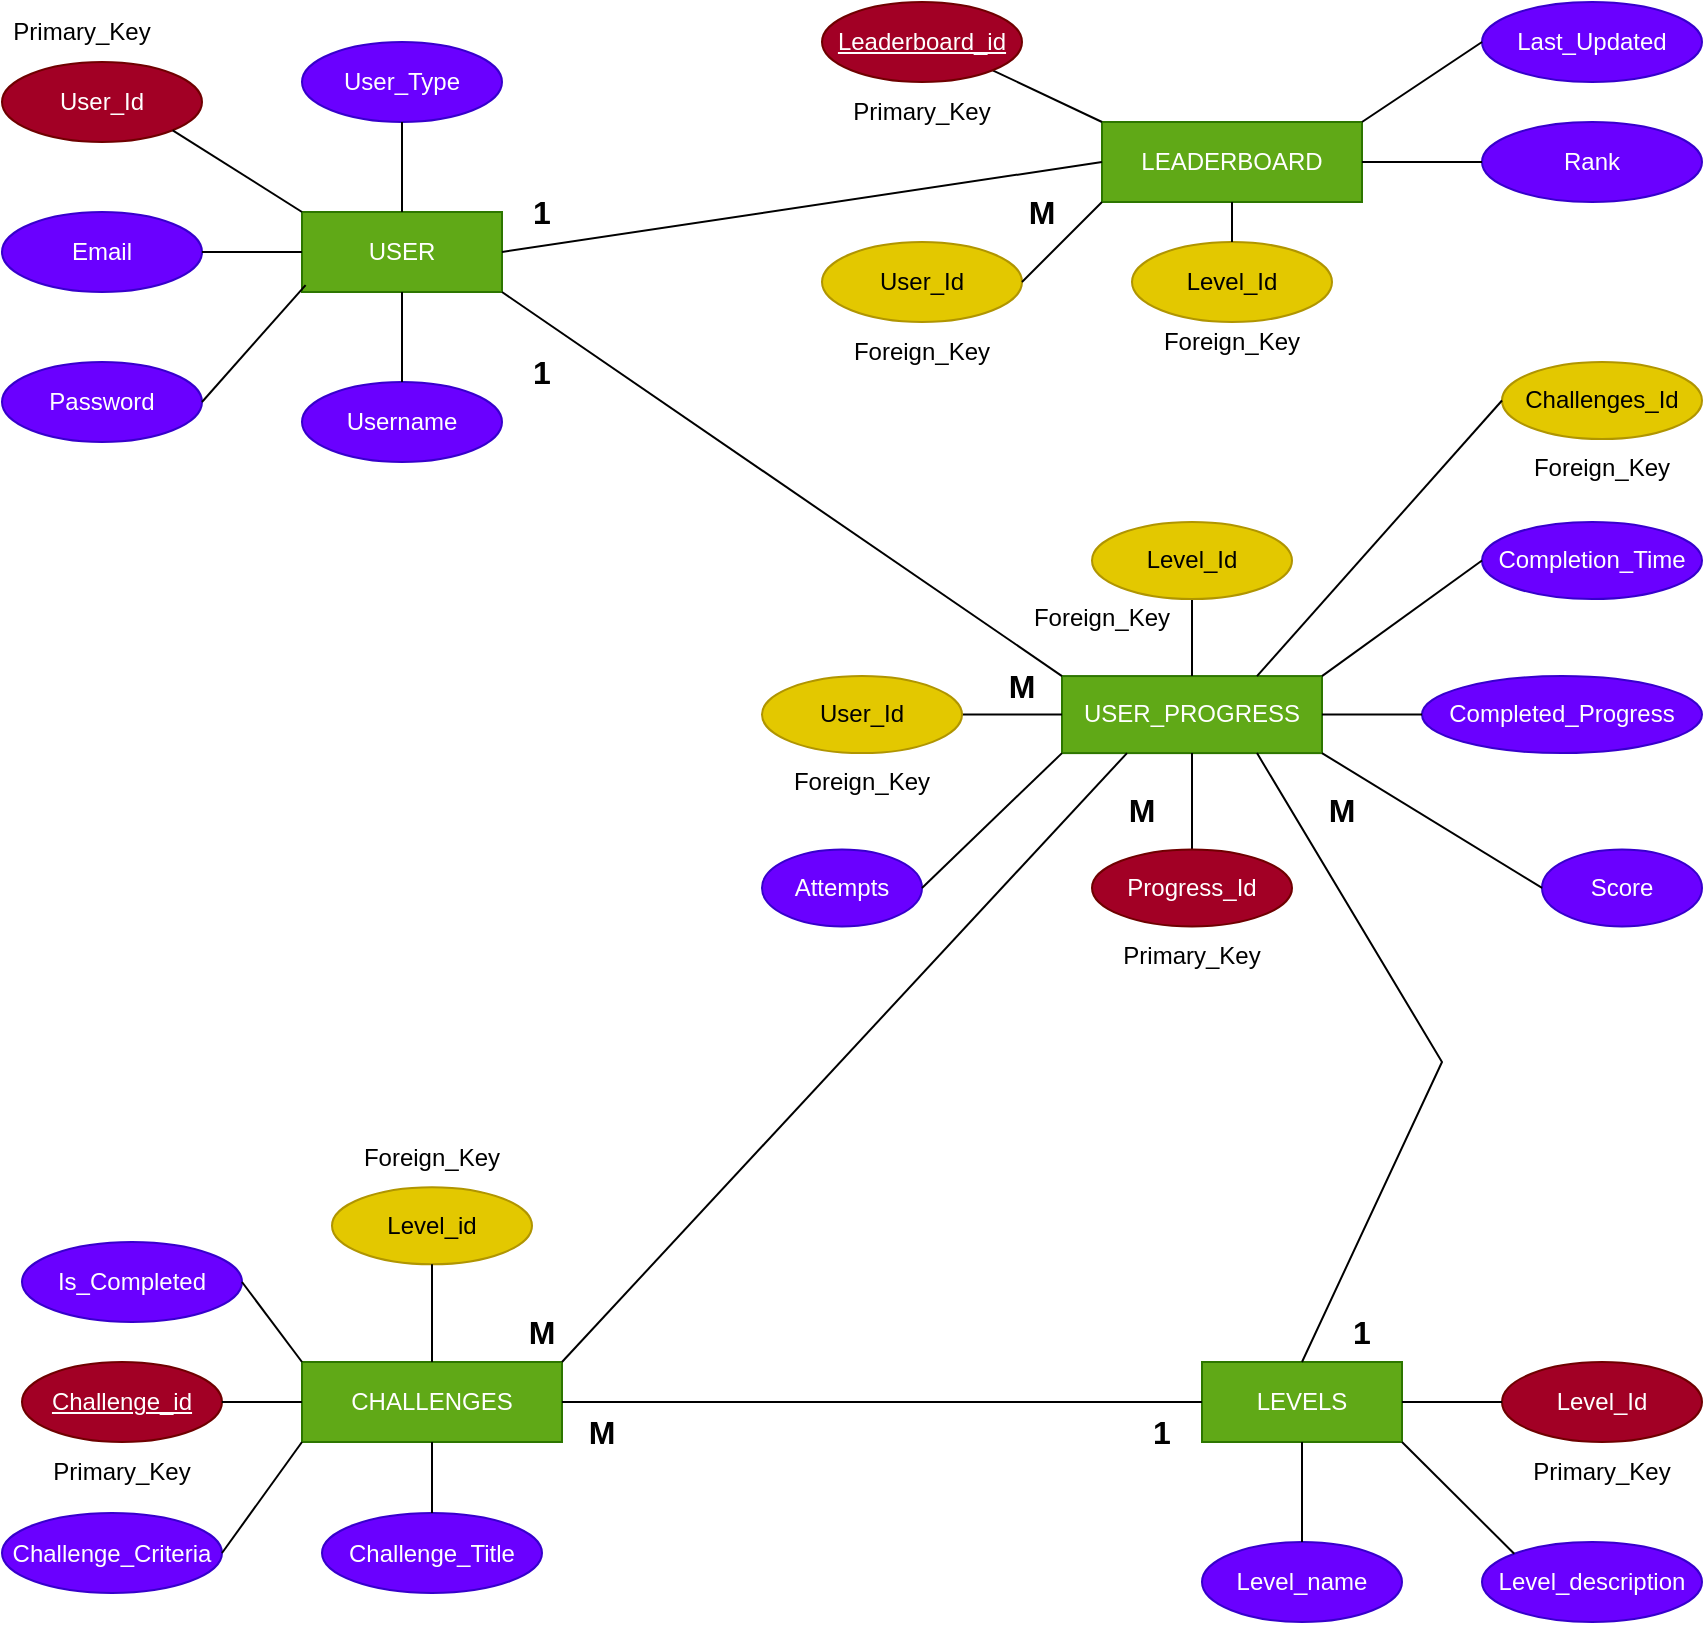 <mxfile version="25.0.1">
  <diagram name="Page-1" id="hvGiVvYuYqNHNNSy1nFW">
    <mxGraphModel dx="237" dy="1013" grid="1" gridSize="10" guides="1" tooltips="1" connect="1" arrows="1" fold="1" page="1" pageScale="1" pageWidth="850" pageHeight="1100" math="0" shadow="0">
      <root>
        <mxCell id="0" />
        <mxCell id="1" parent="0" />
        <mxCell id="EYrDEzTPoMJqkg_l5Wmo-33" value="" style="group" parent="1" vertex="1" connectable="0">
          <mxGeometry x="850" width="250" height="230" as="geometry" />
        </mxCell>
        <mxCell id="wwm1pLuqcNXMslTKSKh7-67" value="USER" style="whiteSpace=wrap;html=1;align=center;fillColor=#60a917;fontColor=#ffffff;strokeColor=#2D7600;" parent="EYrDEzTPoMJqkg_l5Wmo-33" vertex="1">
          <mxGeometry x="150" y="105" width="100" height="40" as="geometry" />
        </mxCell>
        <mxCell id="wwm1pLuqcNXMslTKSKh7-68" value="Email" style="ellipse;whiteSpace=wrap;html=1;align=center;fillColor=#6a00ff;fontColor=#ffffff;strokeColor=#3700CC;" parent="EYrDEzTPoMJqkg_l5Wmo-33" vertex="1">
          <mxGeometry y="105" width="100" height="40" as="geometry" />
        </mxCell>
        <mxCell id="wwm1pLuqcNXMslTKSKh7-72" value="" style="endArrow=none;html=1;rounded=0;entryX=1;entryY=0.5;entryDx=0;entryDy=0;exitX=0;exitY=0.5;exitDx=0;exitDy=0;" parent="EYrDEzTPoMJqkg_l5Wmo-33" source="wwm1pLuqcNXMslTKSKh7-67" target="wwm1pLuqcNXMslTKSKh7-68" edge="1">
          <mxGeometry relative="1" as="geometry">
            <mxPoint x="210" y="130" as="sourcePoint" />
            <mxPoint x="60" y="40" as="targetPoint" />
          </mxGeometry>
        </mxCell>
        <mxCell id="wwm1pLuqcNXMslTKSKh7-73" value="Password" style="ellipse;whiteSpace=wrap;html=1;align=center;fillColor=#6a00ff;fontColor=#ffffff;strokeColor=#3700CC;" parent="EYrDEzTPoMJqkg_l5Wmo-33" vertex="1">
          <mxGeometry y="180" width="100" height="40" as="geometry" />
        </mxCell>
        <mxCell id="wwm1pLuqcNXMslTKSKh7-74" value="" style="endArrow=none;html=1;rounded=0;entryX=1;entryY=0.5;entryDx=0;entryDy=0;exitX=0.018;exitY=0.913;exitDx=0;exitDy=0;exitPerimeter=0;" parent="EYrDEzTPoMJqkg_l5Wmo-33" source="wwm1pLuqcNXMslTKSKh7-67" target="wwm1pLuqcNXMslTKSKh7-73" edge="1">
          <mxGeometry relative="1" as="geometry">
            <mxPoint x="150" y="200" as="sourcePoint" />
            <mxPoint x="60" y="115" as="targetPoint" />
          </mxGeometry>
        </mxCell>
        <mxCell id="wwm1pLuqcNXMslTKSKh7-79" value="User_Type" style="ellipse;whiteSpace=wrap;html=1;align=center;fillColor=#6a00ff;fontColor=#ffffff;strokeColor=#3700CC;" parent="EYrDEzTPoMJqkg_l5Wmo-33" vertex="1">
          <mxGeometry x="150" y="20" width="100" height="40" as="geometry" />
        </mxCell>
        <mxCell id="wwm1pLuqcNXMslTKSKh7-80" value="Username" style="ellipse;whiteSpace=wrap;html=1;align=center;fillColor=#6a00ff;fontColor=#ffffff;strokeColor=#3700CC;" parent="EYrDEzTPoMJqkg_l5Wmo-33" vertex="1">
          <mxGeometry x="150" y="190" width="100" height="40" as="geometry" />
        </mxCell>
        <mxCell id="wwm1pLuqcNXMslTKSKh7-81" value="" style="endArrow=none;html=1;rounded=0;entryX=0.5;entryY=0;entryDx=0;entryDy=0;exitX=0.5;exitY=1;exitDx=0;exitDy=0;" parent="EYrDEzTPoMJqkg_l5Wmo-33" source="wwm1pLuqcNXMslTKSKh7-67" target="wwm1pLuqcNXMslTKSKh7-80" edge="1">
          <mxGeometry relative="1" as="geometry">
            <mxPoint x="162" y="152" as="sourcePoint" />
            <mxPoint x="110" y="210" as="targetPoint" />
          </mxGeometry>
        </mxCell>
        <mxCell id="wwm1pLuqcNXMslTKSKh7-82" value="" style="endArrow=none;html=1;rounded=0;exitX=0.5;exitY=1;exitDx=0;exitDy=0;entryX=0.5;entryY=0;entryDx=0;entryDy=0;" parent="EYrDEzTPoMJqkg_l5Wmo-33" source="wwm1pLuqcNXMslTKSKh7-79" target="wwm1pLuqcNXMslTKSKh7-67" edge="1">
          <mxGeometry relative="1" as="geometry">
            <mxPoint x="210" y="155" as="sourcePoint" />
            <mxPoint x="200" y="90" as="targetPoint" />
          </mxGeometry>
        </mxCell>
        <mxCell id="wwm1pLuqcNXMslTKSKh7-83" value="User_Id" style="ellipse;whiteSpace=wrap;html=1;align=center;fillColor=#a20025;fontColor=#ffffff;strokeColor=#6F0000;" parent="EYrDEzTPoMJqkg_l5Wmo-33" vertex="1">
          <mxGeometry y="30" width="100" height="40" as="geometry" />
        </mxCell>
        <mxCell id="wwm1pLuqcNXMslTKSKh7-84" value="" style="endArrow=none;html=1;rounded=0;exitX=1;exitY=1;exitDx=0;exitDy=0;entryX=0;entryY=0;entryDx=0;entryDy=0;" parent="EYrDEzTPoMJqkg_l5Wmo-33" source="wwm1pLuqcNXMslTKSKh7-83" target="wwm1pLuqcNXMslTKSKh7-67" edge="1">
          <mxGeometry relative="1" as="geometry">
            <mxPoint x="210" y="70" as="sourcePoint" />
            <mxPoint x="210" y="115" as="targetPoint" />
          </mxGeometry>
        </mxCell>
        <mxCell id="wwm1pLuqcNXMslTKSKh7-85" value="Primary_Key" style="text;html=1;align=center;verticalAlign=middle;whiteSpace=wrap;rounded=0;" parent="EYrDEzTPoMJqkg_l5Wmo-33" vertex="1">
          <mxGeometry width="80" height="30" as="geometry" />
        </mxCell>
        <mxCell id="EYrDEzTPoMJqkg_l5Wmo-34" value="" style="group" parent="1" vertex="1" connectable="0">
          <mxGeometry x="1450" y="580" width="250" height="230" as="geometry" />
        </mxCell>
        <mxCell id="wwm1pLuqcNXMslTKSKh7-86" value="LEVELS" style="whiteSpace=wrap;html=1;align=center;fillColor=#60a917;fontColor=#ffffff;strokeColor=#2D7600;" parent="EYrDEzTPoMJqkg_l5Wmo-34" vertex="1">
          <mxGeometry y="100" width="100" height="40" as="geometry" />
        </mxCell>
        <mxCell id="wwm1pLuqcNXMslTKSKh7-89" value="Level_Id" style="ellipse;whiteSpace=wrap;html=1;align=center;fillColor=#a20025;fontColor=#ffffff;strokeColor=#6F0000;" parent="EYrDEzTPoMJqkg_l5Wmo-34" vertex="1">
          <mxGeometry x="150" y="100" width="100" height="40" as="geometry" />
        </mxCell>
        <mxCell id="wwm1pLuqcNXMslTKSKh7-90" value="Primary_Key" style="text;html=1;align=center;verticalAlign=middle;whiteSpace=wrap;rounded=0;" parent="EYrDEzTPoMJqkg_l5Wmo-34" vertex="1">
          <mxGeometry x="160" y="140" width="80" height="30" as="geometry" />
        </mxCell>
        <mxCell id="wwm1pLuqcNXMslTKSKh7-91" value="" style="endArrow=none;html=1;rounded=0;exitX=0;exitY=0.5;exitDx=0;exitDy=0;" parent="EYrDEzTPoMJqkg_l5Wmo-34" source="wwm1pLuqcNXMslTKSKh7-89" target="wwm1pLuqcNXMslTKSKh7-86" edge="1">
          <mxGeometry relative="1" as="geometry">
            <mxPoint x="-160" y="70" as="sourcePoint" />
            <mxPoint x="-160" y="115" as="targetPoint" />
          </mxGeometry>
        </mxCell>
        <mxCell id="wwm1pLuqcNXMslTKSKh7-92" value="Level_name" style="ellipse;whiteSpace=wrap;html=1;align=center;fillColor=#6a00ff;fontColor=#ffffff;strokeColor=#3700CC;" parent="EYrDEzTPoMJqkg_l5Wmo-34" vertex="1">
          <mxGeometry y="190" width="100" height="40" as="geometry" />
        </mxCell>
        <mxCell id="wwm1pLuqcNXMslTKSKh7-93" value="" style="endArrow=none;html=1;rounded=0;exitX=0.5;exitY=1;exitDx=0;exitDy=0;" parent="EYrDEzTPoMJqkg_l5Wmo-34" source="wwm1pLuqcNXMslTKSKh7-86" target="wwm1pLuqcNXMslTKSKh7-92" edge="1">
          <mxGeometry relative="1" as="geometry">
            <mxPoint x="-160" y="155" as="sourcePoint" />
            <mxPoint x="-160" y="200" as="targetPoint" />
          </mxGeometry>
        </mxCell>
        <mxCell id="wwm1pLuqcNXMslTKSKh7-96" value="Level_description" style="ellipse;whiteSpace=wrap;html=1;align=center;fillColor=#6a00ff;fontColor=#ffffff;strokeColor=#3700CC;" parent="EYrDEzTPoMJqkg_l5Wmo-34" vertex="1">
          <mxGeometry x="140" y="190" width="110" height="40" as="geometry" />
        </mxCell>
        <mxCell id="wwm1pLuqcNXMslTKSKh7-97" value="" style="endArrow=none;html=1;rounded=0;exitX=1;exitY=1;exitDx=0;exitDy=0;entryX=0;entryY=0;entryDx=0;entryDy=0;" parent="EYrDEzTPoMJqkg_l5Wmo-34" source="wwm1pLuqcNXMslTKSKh7-86" target="wwm1pLuqcNXMslTKSKh7-96" edge="1">
          <mxGeometry relative="1" as="geometry">
            <mxPoint x="60" y="155" as="sourcePoint" />
            <mxPoint x="60" y="200" as="targetPoint" />
          </mxGeometry>
        </mxCell>
        <mxCell id="EYrDEzTPoMJqkg_l5Wmo-94" value="&lt;font style=&quot;font-size: 16px;&quot;&gt;&lt;b&gt;1&lt;/b&gt;&lt;/font&gt;" style="text;html=1;align=center;verticalAlign=middle;whiteSpace=wrap;rounded=0;" parent="EYrDEzTPoMJqkg_l5Wmo-34" vertex="1">
          <mxGeometry x="70" y="70" width="20" height="30" as="geometry" />
        </mxCell>
        <mxCell id="EYrDEzTPoMJqkg_l5Wmo-35" value="" style="group" parent="1" vertex="1" connectable="0">
          <mxGeometry x="1230" y="260" width="470" height="260" as="geometry" />
        </mxCell>
        <mxCell id="wwm1pLuqcNXMslTKSKh7-98" value="USER_PROGRESS" style="whiteSpace=wrap;html=1;align=center;fillColor=#60a917;fontColor=#ffffff;strokeColor=#2D7600;" parent="EYrDEzTPoMJqkg_l5Wmo-35" vertex="1">
          <mxGeometry x="150" y="77.037" width="130" height="38.519" as="geometry" />
        </mxCell>
        <mxCell id="wwm1pLuqcNXMslTKSKh7-100" value="" style="endArrow=none;html=1;rounded=0;exitX=0.5;exitY=0;exitDx=0;exitDy=0;entryX=0.5;entryY=1;entryDx=0;entryDy=0;" parent="EYrDEzTPoMJqkg_l5Wmo-35" source="wwm1pLuqcNXMslTKSKh7-99" target="wwm1pLuqcNXMslTKSKh7-98" edge="1">
          <mxGeometry relative="1" as="geometry">
            <mxPoint x="95" y="-140.593" as="sourcePoint" />
            <mxPoint x="160" y="-101.111" as="targetPoint" />
          </mxGeometry>
        </mxCell>
        <mxCell id="wwm1pLuqcNXMslTKSKh7-105" value="" style="endArrow=none;html=1;rounded=0;exitX=0;exitY=0.5;exitDx=0;exitDy=0;entryX=1;entryY=0.5;entryDx=0;entryDy=0;" parent="EYrDEzTPoMJqkg_l5Wmo-35" source="wwm1pLuqcNXMslTKSKh7-98" target="wwm1pLuqcNXMslTKSKh7-103" edge="1">
          <mxGeometry relative="1" as="geometry">
            <mxPoint x="325" y="202.222" as="sourcePoint" />
            <mxPoint x="325" y="134.815" as="targetPoint" />
          </mxGeometry>
        </mxCell>
        <mxCell id="wwm1pLuqcNXMslTKSKh7-106" value="" style="endArrow=none;html=1;rounded=0;exitX=0.5;exitY=0;exitDx=0;exitDy=0;entryX=0.5;entryY=1;entryDx=0;entryDy=0;" parent="EYrDEzTPoMJqkg_l5Wmo-35" source="wwm1pLuqcNXMslTKSKh7-98" target="wwm1pLuqcNXMslTKSKh7-104" edge="1">
          <mxGeometry relative="1" as="geometry">
            <mxPoint x="335" y="211.852" as="sourcePoint" />
            <mxPoint x="335" y="144.444" as="targetPoint" />
          </mxGeometry>
        </mxCell>
        <mxCell id="wwm1pLuqcNXMslTKSKh7-109" value="Completed_Progress" style="ellipse;whiteSpace=wrap;html=1;align=center;fillColor=#6a00ff;fontColor=#ffffff;strokeColor=#3700CC;" parent="EYrDEzTPoMJqkg_l5Wmo-35" vertex="1">
          <mxGeometry x="330" y="77.037" width="140" height="38.519" as="geometry" />
        </mxCell>
        <mxCell id="wwm1pLuqcNXMslTKSKh7-110" value="" style="endArrow=none;html=1;rounded=0;entryX=0;entryY=0.5;entryDx=0;entryDy=0;exitX=1;exitY=0.5;exitDx=0;exitDy=0;" parent="EYrDEzTPoMJqkg_l5Wmo-35" source="wwm1pLuqcNXMslTKSKh7-98" target="wwm1pLuqcNXMslTKSKh7-109" edge="1">
          <mxGeometry relative="1" as="geometry">
            <mxPoint x="460" y="110.741" as="sourcePoint" />
            <mxPoint x="370" y="173.333" as="targetPoint" />
          </mxGeometry>
        </mxCell>
        <mxCell id="wwm1pLuqcNXMslTKSKh7-111" value="Score" style="ellipse;whiteSpace=wrap;html=1;align=center;fillColor=#6a00ff;fontColor=#ffffff;strokeColor=#3700CC;" parent="EYrDEzTPoMJqkg_l5Wmo-35" vertex="1">
          <mxGeometry x="390" y="163.704" width="80" height="38.519" as="geometry" />
        </mxCell>
        <mxCell id="wwm1pLuqcNXMslTKSKh7-112" value="" style="endArrow=none;html=1;rounded=0;entryX=0;entryY=0.5;entryDx=0;entryDy=0;exitX=1;exitY=1;exitDx=0;exitDy=0;" parent="EYrDEzTPoMJqkg_l5Wmo-35" source="wwm1pLuqcNXMslTKSKh7-98" target="wwm1pLuqcNXMslTKSKh7-111" edge="1">
          <mxGeometry relative="1" as="geometry">
            <mxPoint x="390" y="115.556" as="sourcePoint" />
            <mxPoint x="450" y="115.556" as="targetPoint" />
          </mxGeometry>
        </mxCell>
        <mxCell id="wwm1pLuqcNXMslTKSKh7-113" value="Attempts" style="ellipse;whiteSpace=wrap;html=1;align=center;fillColor=#6a00ff;fontColor=#ffffff;strokeColor=#3700CC;" parent="EYrDEzTPoMJqkg_l5Wmo-35" vertex="1">
          <mxGeometry y="163.704" width="80" height="38.519" as="geometry" />
        </mxCell>
        <mxCell id="wwm1pLuqcNXMslTKSKh7-114" value="" style="endArrow=none;html=1;rounded=0;entryX=0;entryY=1;entryDx=0;entryDy=0;exitX=1;exitY=0.5;exitDx=0;exitDy=0;" parent="EYrDEzTPoMJqkg_l5Wmo-35" source="wwm1pLuqcNXMslTKSKh7-113" target="wwm1pLuqcNXMslTKSKh7-98" edge="1">
          <mxGeometry relative="1" as="geometry">
            <mxPoint x="390" y="134.815" as="sourcePoint" />
            <mxPoint x="450" y="221.481" as="targetPoint" />
          </mxGeometry>
        </mxCell>
        <mxCell id="wwm1pLuqcNXMslTKSKh7-116" value="Completion_Time" style="ellipse;whiteSpace=wrap;html=1;align=center;fillColor=#6a00ff;fontColor=#ffffff;strokeColor=#3700CC;" parent="EYrDEzTPoMJqkg_l5Wmo-35" vertex="1">
          <mxGeometry x="360" width="110" height="38.519" as="geometry" />
        </mxCell>
        <mxCell id="wwm1pLuqcNXMslTKSKh7-117" value="" style="endArrow=none;html=1;rounded=0;entryX=1;entryY=0;entryDx=0;entryDy=0;exitX=0;exitY=0.5;exitDx=0;exitDy=0;" parent="EYrDEzTPoMJqkg_l5Wmo-35" source="wwm1pLuqcNXMslTKSKh7-116" target="wwm1pLuqcNXMslTKSKh7-98" edge="1">
          <mxGeometry relative="1" as="geometry">
            <mxPoint x="390" y="134.815" as="sourcePoint" />
            <mxPoint x="430" y="221.481" as="targetPoint" />
          </mxGeometry>
        </mxCell>
        <mxCell id="wwm1pLuqcNXMslTKSKh7-119" value="" style="group" parent="EYrDEzTPoMJqkg_l5Wmo-35" vertex="1" connectable="0">
          <mxGeometry y="77.037" width="100" height="67.407" as="geometry" />
        </mxCell>
        <mxCell id="wwm1pLuqcNXMslTKSKh7-103" value="User_Id" style="ellipse;whiteSpace=wrap;html=1;align=center;fillColor=#e3c800;fontColor=#000000;strokeColor=#B09500;" parent="wwm1pLuqcNXMslTKSKh7-119" vertex="1">
          <mxGeometry width="100" height="38.519" as="geometry" />
        </mxCell>
        <mxCell id="wwm1pLuqcNXMslTKSKh7-107" value="Foreign_Key" style="text;html=1;align=center;verticalAlign=middle;whiteSpace=wrap;rounded=0;" parent="wwm1pLuqcNXMslTKSKh7-119" vertex="1">
          <mxGeometry x="10" y="38.519" width="80" height="28.889" as="geometry" />
        </mxCell>
        <mxCell id="EYrDEzTPoMJqkg_l5Wmo-59" value="" style="group" parent="EYrDEzTPoMJqkg_l5Wmo-35" vertex="1" connectable="0">
          <mxGeometry x="165" y="163.704" width="100" height="67.407" as="geometry" />
        </mxCell>
        <mxCell id="wwm1pLuqcNXMslTKSKh7-99" value="Progress_Id" style="ellipse;whiteSpace=wrap;html=1;align=center;fillColor=#a20025;fontColor=#ffffff;strokeColor=#6F0000;" parent="EYrDEzTPoMJqkg_l5Wmo-59" vertex="1">
          <mxGeometry width="100" height="38.519" as="geometry" />
        </mxCell>
        <mxCell id="wwm1pLuqcNXMslTKSKh7-128" value="Primary_Key" style="text;html=1;align=center;verticalAlign=middle;whiteSpace=wrap;rounded=0;" parent="EYrDEzTPoMJqkg_l5Wmo-59" vertex="1">
          <mxGeometry x="10" y="38.519" width="80" height="28.889" as="geometry" />
        </mxCell>
        <mxCell id="wwm1pLuqcNXMslTKSKh7-104" value="Level_Id" style="ellipse;whiteSpace=wrap;html=1;align=center;fillColor=#e3c800;fontColor=#000000;strokeColor=#B09500;" parent="EYrDEzTPoMJqkg_l5Wmo-35" vertex="1">
          <mxGeometry x="165" width="100" height="38.519" as="geometry" />
        </mxCell>
        <mxCell id="wwm1pLuqcNXMslTKSKh7-108" value="Foreign_Key" style="text;html=1;align=center;verticalAlign=middle;whiteSpace=wrap;rounded=0;" parent="EYrDEzTPoMJqkg_l5Wmo-35" vertex="1">
          <mxGeometry x="130" y="38.519" width="80" height="19.259" as="geometry" />
        </mxCell>
        <mxCell id="EYrDEzTPoMJqkg_l5Wmo-87" value="&lt;font style=&quot;font-size: 16px;&quot;&gt;&lt;b&gt;M&lt;/b&gt;&lt;/font&gt;" style="text;html=1;align=center;verticalAlign=middle;whiteSpace=wrap;rounded=0;" parent="EYrDEzTPoMJqkg_l5Wmo-35" vertex="1">
          <mxGeometry x="120" y="67.407" width="20" height="28.889" as="geometry" />
        </mxCell>
        <mxCell id="EYrDEzTPoMJqkg_l5Wmo-93" value="&lt;font style=&quot;font-size: 16px;&quot;&gt;&lt;b&gt;M&lt;/b&gt;&lt;/font&gt;" style="text;html=1;align=center;verticalAlign=middle;whiteSpace=wrap;rounded=0;" parent="EYrDEzTPoMJqkg_l5Wmo-35" vertex="1">
          <mxGeometry x="280" y="129.997" width="20" height="28.889" as="geometry" />
        </mxCell>
        <mxCell id="EYrDEzTPoMJqkg_l5Wmo-119" value="&lt;font style=&quot;font-size: 16px;&quot;&gt;&lt;b&gt;M&lt;/b&gt;&lt;/font&gt;" style="text;html=1;align=center;verticalAlign=middle;whiteSpace=wrap;rounded=0;" parent="EYrDEzTPoMJqkg_l5Wmo-35" vertex="1">
          <mxGeometry x="180" y="129.997" width="20" height="28.889" as="geometry" />
        </mxCell>
        <mxCell id="EYrDEzTPoMJqkg_l5Wmo-36" value="" style="group" parent="1" vertex="1" connectable="0">
          <mxGeometry x="1260" width="440" height="247.404" as="geometry" />
        </mxCell>
        <mxCell id="wwm1pLuqcNXMslTKSKh7-124" value="LEADERBOARD" style="whiteSpace=wrap;html=1;align=center;fillColor=#60a917;fontColor=#ffffff;strokeColor=#2D7600;" parent="EYrDEzTPoMJqkg_l5Wmo-36" vertex="1">
          <mxGeometry x="140" y="60" width="130" height="40" as="geometry" />
        </mxCell>
        <mxCell id="wwm1pLuqcNXMslTKSKh7-126" value="" style="endArrow=none;html=1;rounded=0;exitX=0;exitY=0;exitDx=0;exitDy=0;entryX=1;entryY=1;entryDx=0;entryDy=0;" parent="EYrDEzTPoMJqkg_l5Wmo-36" source="wwm1pLuqcNXMslTKSKh7-124" target="wwm1pLuqcNXMslTKSKh7-127" edge="1">
          <mxGeometry relative="1" as="geometry">
            <mxPoint x="180" y="-180" as="sourcePoint" />
            <mxPoint x="100" y="80" as="targetPoint" />
          </mxGeometry>
        </mxCell>
        <mxCell id="EYrDEzTPoMJqkg_l5Wmo-1" value="" style="group" parent="EYrDEzTPoMJqkg_l5Wmo-36" vertex="1" connectable="0">
          <mxGeometry y="120" width="100" height="71" as="geometry" />
        </mxCell>
        <mxCell id="EYrDEzTPoMJqkg_l5Wmo-2" value="User_Id" style="ellipse;whiteSpace=wrap;html=1;align=center;fillColor=#e3c800;fontColor=#000000;strokeColor=#B09500;" parent="EYrDEzTPoMJqkg_l5Wmo-1" vertex="1">
          <mxGeometry width="100" height="40" as="geometry" />
        </mxCell>
        <mxCell id="EYrDEzTPoMJqkg_l5Wmo-3" value="Foreign_Key" style="text;html=1;align=center;verticalAlign=middle;whiteSpace=wrap;rounded=0;" parent="EYrDEzTPoMJqkg_l5Wmo-1" vertex="1">
          <mxGeometry x="10" y="40" width="80" height="30" as="geometry" />
        </mxCell>
        <mxCell id="EYrDEzTPoMJqkg_l5Wmo-4" value="" style="group" parent="EYrDEzTPoMJqkg_l5Wmo-36" vertex="1" connectable="0">
          <mxGeometry x="155" y="120" width="100" height="60" as="geometry" />
        </mxCell>
        <mxCell id="EYrDEzTPoMJqkg_l5Wmo-5" value="Level_Id" style="ellipse;whiteSpace=wrap;html=1;align=center;fillColor=#e3c800;fontColor=#000000;strokeColor=#B09500;" parent="EYrDEzTPoMJqkg_l5Wmo-4" vertex="1">
          <mxGeometry width="100" height="40" as="geometry" />
        </mxCell>
        <mxCell id="EYrDEzTPoMJqkg_l5Wmo-6" value="Foreign_Key" style="text;html=1;align=center;verticalAlign=middle;whiteSpace=wrap;rounded=0;" parent="EYrDEzTPoMJqkg_l5Wmo-4" vertex="1">
          <mxGeometry x="10" y="40" width="80" height="20" as="geometry" />
        </mxCell>
        <mxCell id="EYrDEzTPoMJqkg_l5Wmo-7" value="" style="endArrow=none;html=1;rounded=0;entryX=1;entryY=0.5;entryDx=0;entryDy=0;exitX=0;exitY=1;exitDx=0;exitDy=0;" parent="EYrDEzTPoMJqkg_l5Wmo-36" source="wwm1pLuqcNXMslTKSKh7-124" target="EYrDEzTPoMJqkg_l5Wmo-2" edge="1">
          <mxGeometry relative="1" as="geometry">
            <mxPoint x="130" y="110" as="sourcePoint" />
            <mxPoint x="110" y="90" as="targetPoint" />
          </mxGeometry>
        </mxCell>
        <mxCell id="EYrDEzTPoMJqkg_l5Wmo-8" value="" style="endArrow=none;html=1;rounded=0;entryX=0.5;entryY=0;entryDx=0;entryDy=0;exitX=0.5;exitY=1;exitDx=0;exitDy=0;" parent="EYrDEzTPoMJqkg_l5Wmo-36" source="wwm1pLuqcNXMslTKSKh7-124" target="EYrDEzTPoMJqkg_l5Wmo-5" edge="1">
          <mxGeometry relative="1" as="geometry">
            <mxPoint x="150" y="110" as="sourcePoint" />
            <mxPoint x="110" y="180" as="targetPoint" />
          </mxGeometry>
        </mxCell>
        <mxCell id="EYrDEzTPoMJqkg_l5Wmo-13" value="Rank" style="ellipse;whiteSpace=wrap;html=1;align=center;fillColor=#6a00ff;fontColor=#ffffff;strokeColor=#3700CC;" parent="EYrDEzTPoMJqkg_l5Wmo-36" vertex="1">
          <mxGeometry x="330" y="60" width="110" height="40" as="geometry" />
        </mxCell>
        <mxCell id="EYrDEzTPoMJqkg_l5Wmo-14" value="" style="endArrow=none;html=1;rounded=0;exitX=1;exitY=0.5;exitDx=0;exitDy=0;" parent="EYrDEzTPoMJqkg_l5Wmo-36" source="wwm1pLuqcNXMslTKSKh7-124" target="EYrDEzTPoMJqkg_l5Wmo-13" edge="1">
          <mxGeometry relative="1" as="geometry">
            <mxPoint x="280" y="110" as="sourcePoint" />
            <mxPoint x="310" y="180" as="targetPoint" />
          </mxGeometry>
        </mxCell>
        <mxCell id="EYrDEzTPoMJqkg_l5Wmo-15" value="Last_Updated" style="ellipse;whiteSpace=wrap;html=1;align=center;fillColor=#6a00ff;fontColor=#ffffff;strokeColor=#3700CC;" parent="EYrDEzTPoMJqkg_l5Wmo-36" vertex="1">
          <mxGeometry x="330" width="110" height="40" as="geometry" />
        </mxCell>
        <mxCell id="EYrDEzTPoMJqkg_l5Wmo-16" value="" style="endArrow=none;html=1;rounded=0;exitX=1;exitY=0;exitDx=0;exitDy=0;entryX=0;entryY=0.5;entryDx=0;entryDy=0;" parent="EYrDEzTPoMJqkg_l5Wmo-36" source="wwm1pLuqcNXMslTKSKh7-124" target="EYrDEzTPoMJqkg_l5Wmo-15" edge="1">
          <mxGeometry relative="1" as="geometry">
            <mxPoint x="280" y="90" as="sourcePoint" />
            <mxPoint x="340" y="90" as="targetPoint" />
          </mxGeometry>
        </mxCell>
        <mxCell id="EYrDEzTPoMJqkg_l5Wmo-18" value="" style="group" parent="EYrDEzTPoMJqkg_l5Wmo-36" vertex="1" connectable="0">
          <mxGeometry width="100" height="70" as="geometry" />
        </mxCell>
        <mxCell id="wwm1pLuqcNXMslTKSKh7-102" value="Primary_Key" style="text;html=1;align=center;verticalAlign=middle;whiteSpace=wrap;rounded=0;" parent="EYrDEzTPoMJqkg_l5Wmo-18" vertex="1">
          <mxGeometry x="10" y="40" width="80" height="30" as="geometry" />
        </mxCell>
        <mxCell id="wwm1pLuqcNXMslTKSKh7-127" value="Leaderboard_id" style="ellipse;whiteSpace=wrap;html=1;align=center;fontStyle=4;fillColor=#a20025;fontColor=#ffffff;strokeColor=#6F0000;" parent="EYrDEzTPoMJqkg_l5Wmo-18" vertex="1">
          <mxGeometry width="100" height="40" as="geometry" />
        </mxCell>
        <mxCell id="EYrDEzTPoMJqkg_l5Wmo-57" value="&lt;font style=&quot;font-size: 16px;&quot;&gt;&lt;b&gt;M&lt;/b&gt;&lt;/font&gt;" style="text;html=1;align=center;verticalAlign=middle;whiteSpace=wrap;rounded=0;" parent="EYrDEzTPoMJqkg_l5Wmo-36" vertex="1">
          <mxGeometry x="100" y="90" width="20" height="30" as="geometry" />
        </mxCell>
        <mxCell id="7Y1GqmX4WYIJ2UcOA5Qt-6" value="" style="group" vertex="1" connectable="0" parent="EYrDEzTPoMJqkg_l5Wmo-36">
          <mxGeometry x="340" y="179.997" width="100" height="67.407" as="geometry" />
        </mxCell>
        <mxCell id="7Y1GqmX4WYIJ2UcOA5Qt-7" value="Challenges_Id" style="ellipse;whiteSpace=wrap;html=1;align=center;fillColor=#e3c800;fontColor=#000000;strokeColor=#B09500;" vertex="1" parent="7Y1GqmX4WYIJ2UcOA5Qt-6">
          <mxGeometry width="100" height="38.519" as="geometry" />
        </mxCell>
        <mxCell id="7Y1GqmX4WYIJ2UcOA5Qt-8" value="Foreign_Key" style="text;html=1;align=center;verticalAlign=middle;whiteSpace=wrap;rounded=0;" vertex="1" parent="7Y1GqmX4WYIJ2UcOA5Qt-6">
          <mxGeometry x="10" y="38.519" width="80" height="28.889" as="geometry" />
        </mxCell>
        <mxCell id="EYrDEzTPoMJqkg_l5Wmo-37" value="" style="group" parent="1" vertex="1" connectable="0">
          <mxGeometry x="850" y="620" width="280" height="175.5" as="geometry" />
        </mxCell>
        <mxCell id="EYrDEzTPoMJqkg_l5Wmo-17" value="CHALLENGES" style="whiteSpace=wrap;html=1;align=center;fillColor=#60a917;fontColor=#ffffff;strokeColor=#2D7600;" parent="EYrDEzTPoMJqkg_l5Wmo-37" vertex="1">
          <mxGeometry x="150" y="60" width="130" height="40" as="geometry" />
        </mxCell>
        <mxCell id="EYrDEzTPoMJqkg_l5Wmo-19" value="" style="group" parent="EYrDEzTPoMJqkg_l5Wmo-37" vertex="1" connectable="0">
          <mxGeometry x="10" y="60" width="100" height="70" as="geometry" />
        </mxCell>
        <mxCell id="EYrDEzTPoMJqkg_l5Wmo-20" value="Primary_Key" style="text;html=1;align=center;verticalAlign=middle;whiteSpace=wrap;rounded=0;" parent="EYrDEzTPoMJqkg_l5Wmo-19" vertex="1">
          <mxGeometry x="10" y="40" width="80" height="30" as="geometry" />
        </mxCell>
        <mxCell id="EYrDEzTPoMJqkg_l5Wmo-21" value="Challenge_id" style="ellipse;whiteSpace=wrap;html=1;align=center;fontStyle=4;fillColor=#a20025;fontColor=#ffffff;strokeColor=#6F0000;" parent="EYrDEzTPoMJqkg_l5Wmo-19" vertex="1">
          <mxGeometry width="100" height="40" as="geometry" />
        </mxCell>
        <mxCell id="EYrDEzTPoMJqkg_l5Wmo-23" value="" style="endArrow=none;html=1;rounded=0;entryX=0;entryY=0.5;entryDx=0;entryDy=0;exitX=1;exitY=0.5;exitDx=0;exitDy=0;" parent="EYrDEzTPoMJqkg_l5Wmo-37" source="EYrDEzTPoMJqkg_l5Wmo-21" target="EYrDEzTPoMJqkg_l5Wmo-17" edge="1">
          <mxGeometry relative="1" as="geometry">
            <mxPoint x="10" y="-30" as="sourcePoint" />
            <mxPoint x="170" y="-30" as="targetPoint" />
          </mxGeometry>
        </mxCell>
        <mxCell id="EYrDEzTPoMJqkg_l5Wmo-24" value="Challenge_Title" style="ellipse;whiteSpace=wrap;html=1;align=center;fillColor=#6a00ff;fontColor=#ffffff;strokeColor=#3700CC;" parent="EYrDEzTPoMJqkg_l5Wmo-37" vertex="1">
          <mxGeometry x="160" y="135.5" width="110" height="40" as="geometry" />
        </mxCell>
        <mxCell id="EYrDEzTPoMJqkg_l5Wmo-25" value="" style="endArrow=none;html=1;rounded=0;entryX=0.5;entryY=0;entryDx=0;entryDy=0;exitX=0.5;exitY=1;exitDx=0;exitDy=0;" parent="EYrDEzTPoMJqkg_l5Wmo-37" source="EYrDEzTPoMJqkg_l5Wmo-17" target="EYrDEzTPoMJqkg_l5Wmo-24" edge="1">
          <mxGeometry relative="1" as="geometry">
            <mxPoint x="120" y="90" as="sourcePoint" />
            <mxPoint x="160" y="90" as="targetPoint" />
          </mxGeometry>
        </mxCell>
        <mxCell id="EYrDEzTPoMJqkg_l5Wmo-26" value="Challenge_Criteria" style="ellipse;whiteSpace=wrap;html=1;align=center;fillColor=#6a00ff;fontColor=#ffffff;strokeColor=#3700CC;" parent="EYrDEzTPoMJqkg_l5Wmo-37" vertex="1">
          <mxGeometry y="135.5" width="110" height="40" as="geometry" />
        </mxCell>
        <mxCell id="EYrDEzTPoMJqkg_l5Wmo-28" value="" style="endArrow=none;html=1;rounded=0;exitX=1;exitY=0.5;exitDx=0;exitDy=0;" parent="EYrDEzTPoMJqkg_l5Wmo-37" source="EYrDEzTPoMJqkg_l5Wmo-26" edge="1">
          <mxGeometry relative="1" as="geometry">
            <mxPoint x="120" y="90" as="sourcePoint" />
            <mxPoint x="150" y="100" as="targetPoint" />
          </mxGeometry>
        </mxCell>
        <mxCell id="EYrDEzTPoMJqkg_l5Wmo-29" value="Is_Completed" style="ellipse;whiteSpace=wrap;html=1;align=center;fillColor=#6a00ff;fontColor=#ffffff;strokeColor=#3700CC;" parent="EYrDEzTPoMJqkg_l5Wmo-37" vertex="1">
          <mxGeometry x="10" width="110" height="40" as="geometry" />
        </mxCell>
        <mxCell id="EYrDEzTPoMJqkg_l5Wmo-32" value="" style="endArrow=none;html=1;rounded=0;entryX=1;entryY=0.5;entryDx=0;entryDy=0;exitX=0;exitY=0;exitDx=0;exitDy=0;" parent="EYrDEzTPoMJqkg_l5Wmo-37" source="EYrDEzTPoMJqkg_l5Wmo-17" target="EYrDEzTPoMJqkg_l5Wmo-29" edge="1">
          <mxGeometry relative="1" as="geometry">
            <mxPoint x="120" y="90" as="sourcePoint" />
            <mxPoint x="160" y="90" as="targetPoint" />
          </mxGeometry>
        </mxCell>
        <mxCell id="EYrDEzTPoMJqkg_l5Wmo-120" value="&lt;font style=&quot;font-size: 16px;&quot;&gt;&lt;b&gt;M&lt;/b&gt;&lt;/font&gt;" style="text;html=1;align=center;verticalAlign=middle;whiteSpace=wrap;rounded=0;" parent="EYrDEzTPoMJqkg_l5Wmo-37" vertex="1">
          <mxGeometry x="260" y="30" width="20" height="30" as="geometry" />
        </mxCell>
        <mxCell id="7Y1GqmX4WYIJ2UcOA5Qt-1" value="" style="group" vertex="1" connectable="0" parent="EYrDEzTPoMJqkg_l5Wmo-37">
          <mxGeometry x="165" y="-27.403" width="100" height="67.407" as="geometry" />
        </mxCell>
        <mxCell id="7Y1GqmX4WYIJ2UcOA5Qt-2" value="Level_id" style="ellipse;whiteSpace=wrap;html=1;align=center;fillColor=#e3c800;fontColor=#000000;strokeColor=#B09500;" vertex="1" parent="7Y1GqmX4WYIJ2UcOA5Qt-1">
          <mxGeometry width="100" height="38.519" as="geometry" />
        </mxCell>
        <mxCell id="7Y1GqmX4WYIJ2UcOA5Qt-4" value="" style="endArrow=none;html=1;rounded=0;entryX=0.5;entryY=0;entryDx=0;entryDy=0;exitX=0.5;exitY=1;exitDx=0;exitDy=0;" edge="1" parent="EYrDEzTPoMJqkg_l5Wmo-37" source="7Y1GqmX4WYIJ2UcOA5Qt-2" target="EYrDEzTPoMJqkg_l5Wmo-17">
          <mxGeometry relative="1" as="geometry">
            <mxPoint x="225" y="110" as="sourcePoint" />
            <mxPoint x="225" y="146" as="targetPoint" />
          </mxGeometry>
        </mxCell>
        <mxCell id="EYrDEzTPoMJqkg_l5Wmo-55" value="" style="endArrow=none;html=1;rounded=0;exitX=1;exitY=0.5;exitDx=0;exitDy=0;entryX=0;entryY=0.5;entryDx=0;entryDy=0;" parent="1" source="wwm1pLuqcNXMslTKSKh7-67" target="wwm1pLuqcNXMslTKSKh7-124" edge="1">
          <mxGeometry relative="1" as="geometry">
            <mxPoint x="1250" y="270" as="sourcePoint" />
            <mxPoint x="1410" y="270" as="targetPoint" />
          </mxGeometry>
        </mxCell>
        <mxCell id="EYrDEzTPoMJqkg_l5Wmo-56" value="&lt;font style=&quot;font-size: 16px;&quot;&gt;&lt;b&gt;1&lt;/b&gt;&lt;/font&gt;" style="text;html=1;align=center;verticalAlign=middle;whiteSpace=wrap;rounded=0;" parent="1" vertex="1">
          <mxGeometry x="1110" y="90" width="20" height="30" as="geometry" />
        </mxCell>
        <mxCell id="EYrDEzTPoMJqkg_l5Wmo-85" value="" style="endArrow=none;html=1;rounded=0;entryX=0;entryY=0;entryDx=0;entryDy=0;exitX=1;exitY=1;exitDx=0;exitDy=0;" parent="1" source="wwm1pLuqcNXMslTKSKh7-67" target="wwm1pLuqcNXMslTKSKh7-98" edge="1">
          <mxGeometry relative="1" as="geometry">
            <mxPoint x="1260" y="370" as="sourcePoint" />
            <mxPoint x="1420" y="370" as="targetPoint" />
          </mxGeometry>
        </mxCell>
        <mxCell id="EYrDEzTPoMJqkg_l5Wmo-86" value="&lt;font style=&quot;font-size: 16px;&quot;&gt;&lt;b&gt;1&lt;/b&gt;&lt;/font&gt;" style="text;html=1;align=center;verticalAlign=middle;whiteSpace=wrap;rounded=0;" parent="1" vertex="1">
          <mxGeometry x="1110" y="170" width="20" height="30" as="geometry" />
        </mxCell>
        <mxCell id="EYrDEzTPoMJqkg_l5Wmo-89" value="" style="endArrow=none;html=1;rounded=0;entryX=1;entryY=0.5;entryDx=0;entryDy=0;exitX=0;exitY=0.5;exitDx=0;exitDy=0;" parent="1" source="wwm1pLuqcNXMslTKSKh7-86" target="EYrDEzTPoMJqkg_l5Wmo-17" edge="1">
          <mxGeometry relative="1" as="geometry">
            <mxPoint x="1180" y="720" as="sourcePoint" />
            <mxPoint x="1190" y="705" as="targetPoint" />
          </mxGeometry>
        </mxCell>
        <mxCell id="EYrDEzTPoMJqkg_l5Wmo-90" value="&lt;font style=&quot;font-size: 16px;&quot;&gt;&lt;b&gt;1&lt;/b&gt;&lt;/font&gt;" style="text;html=1;align=center;verticalAlign=middle;whiteSpace=wrap;rounded=0;" parent="1" vertex="1">
          <mxGeometry x="1420" y="700" width="20" height="30" as="geometry" />
        </mxCell>
        <mxCell id="EYrDEzTPoMJqkg_l5Wmo-91" value="&lt;font style=&quot;font-size: 16px;&quot;&gt;&lt;b&gt;M&lt;/b&gt;&lt;/font&gt;" style="text;html=1;align=center;verticalAlign=middle;whiteSpace=wrap;rounded=0;" parent="1" vertex="1">
          <mxGeometry x="1140" y="700" width="20" height="30" as="geometry" />
        </mxCell>
        <mxCell id="EYrDEzTPoMJqkg_l5Wmo-92" value="" style="endArrow=none;html=1;rounded=0;exitX=0.75;exitY=1;exitDx=0;exitDy=0;" parent="1" source="wwm1pLuqcNXMslTKSKh7-98" edge="1">
          <mxGeometry relative="1" as="geometry">
            <mxPoint x="1413" y="376" as="sourcePoint" />
            <mxPoint x="1500" y="680" as="targetPoint" />
            <Array as="points">
              <mxPoint x="1570" y="530" />
            </Array>
          </mxGeometry>
        </mxCell>
        <mxCell id="EYrDEzTPoMJqkg_l5Wmo-95" value="" style="endArrow=none;html=1;rounded=0;exitX=0.25;exitY=1;exitDx=0;exitDy=0;entryX=1;entryY=0;entryDx=0;entryDy=0;" parent="1" source="wwm1pLuqcNXMslTKSKh7-98" target="EYrDEzTPoMJqkg_l5Wmo-17" edge="1">
          <mxGeometry relative="1" as="geometry">
            <mxPoint x="1488" y="386" as="sourcePoint" />
            <mxPoint x="1510" y="690" as="targetPoint" />
            <Array as="points" />
          </mxGeometry>
        </mxCell>
        <mxCell id="7Y1GqmX4WYIJ2UcOA5Qt-3" value="Foreign_Key" style="text;html=1;align=center;verticalAlign=middle;whiteSpace=wrap;rounded=0;" vertex="1" parent="1">
          <mxGeometry x="1025" y="563.706" width="80" height="28.889" as="geometry" />
        </mxCell>
        <mxCell id="7Y1GqmX4WYIJ2UcOA5Qt-9" value="" style="endArrow=none;html=1;rounded=0;entryX=0.75;entryY=0;entryDx=0;entryDy=0;exitX=0;exitY=0.5;exitDx=0;exitDy=0;" edge="1" parent="1" source="7Y1GqmX4WYIJ2UcOA5Qt-7" target="wwm1pLuqcNXMslTKSKh7-98">
          <mxGeometry relative="1" as="geometry">
            <mxPoint x="1600" y="289" as="sourcePoint" />
            <mxPoint x="1520" y="347" as="targetPoint" />
          </mxGeometry>
        </mxCell>
      </root>
    </mxGraphModel>
  </diagram>
</mxfile>
